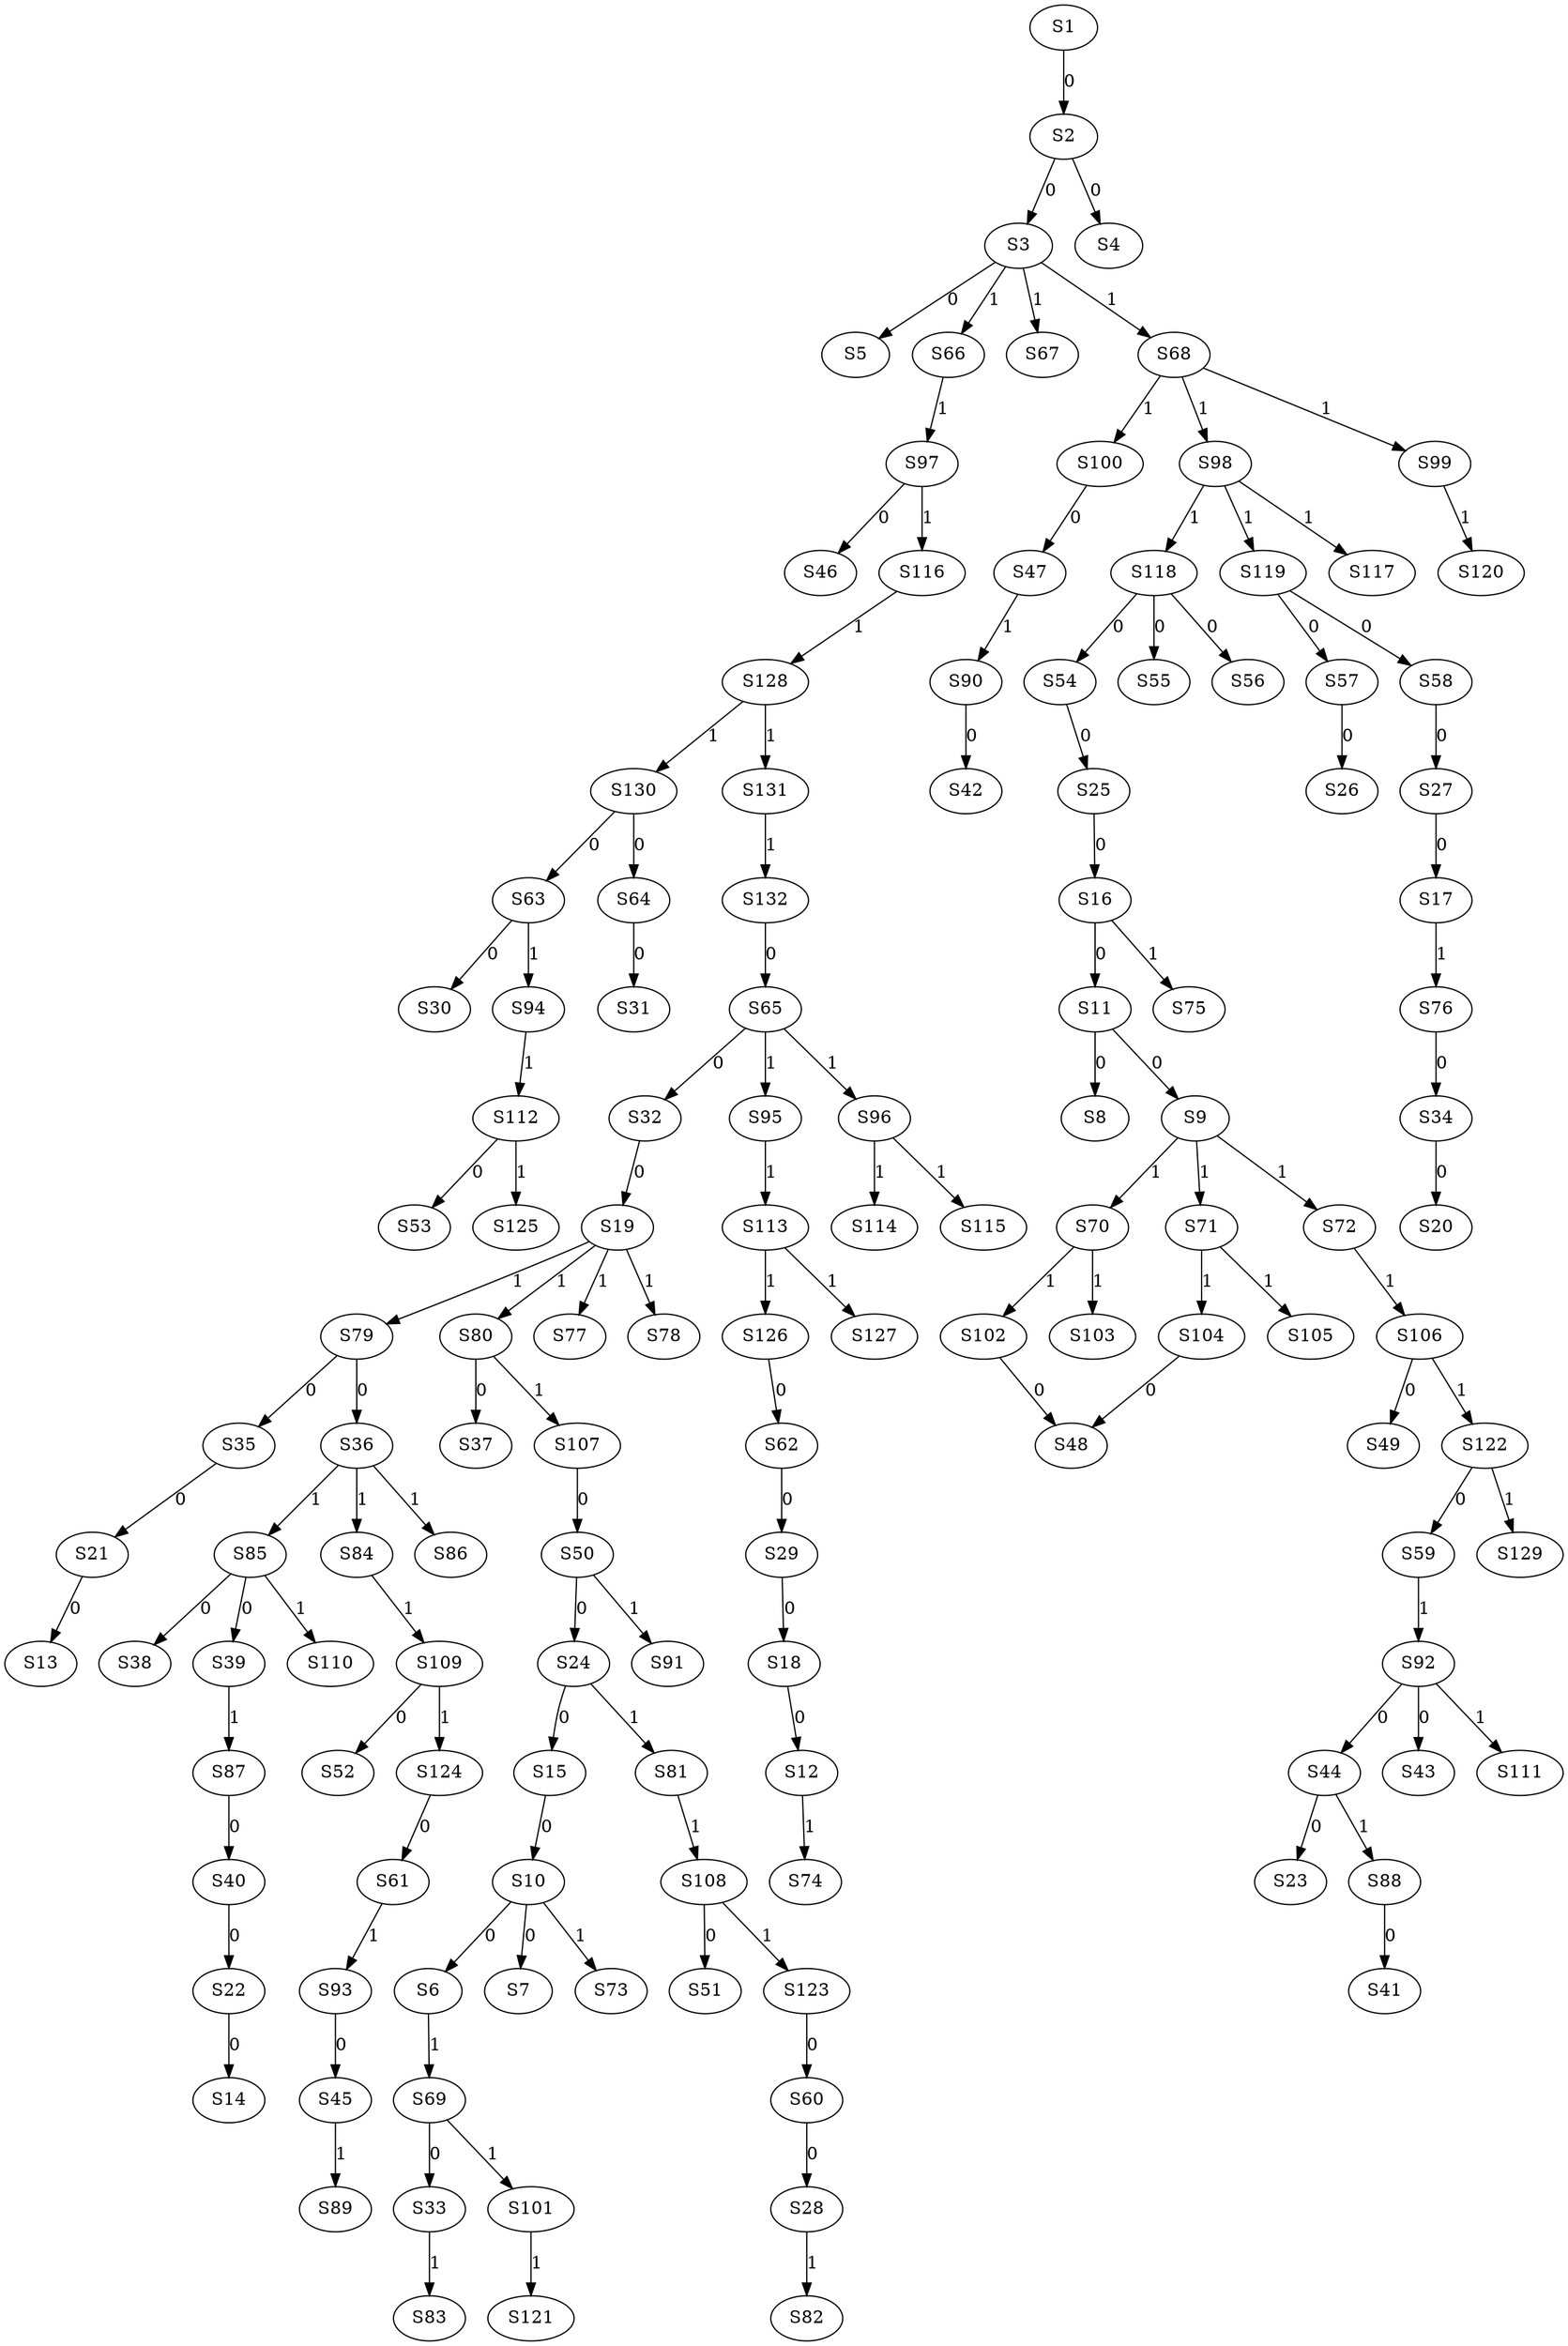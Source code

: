 strict digraph {
	S1 -> S2 [ label = 0 ];
	S2 -> S3 [ label = 0 ];
	S2 -> S4 [ label = 0 ];
	S3 -> S5 [ label = 0 ];
	S10 -> S6 [ label = 0 ];
	S10 -> S7 [ label = 0 ];
	S11 -> S8 [ label = 0 ];
	S11 -> S9 [ label = 0 ];
	S15 -> S10 [ label = 0 ];
	S16 -> S11 [ label = 0 ];
	S18 -> S12 [ label = 0 ];
	S21 -> S13 [ label = 0 ];
	S22 -> S14 [ label = 0 ];
	S24 -> S15 [ label = 0 ];
	S25 -> S16 [ label = 0 ];
	S27 -> S17 [ label = 0 ];
	S29 -> S18 [ label = 0 ];
	S32 -> S19 [ label = 0 ];
	S34 -> S20 [ label = 0 ];
	S35 -> S21 [ label = 0 ];
	S40 -> S22 [ label = 0 ];
	S44 -> S23 [ label = 0 ];
	S50 -> S24 [ label = 0 ];
	S54 -> S25 [ label = 0 ];
	S57 -> S26 [ label = 0 ];
	S58 -> S27 [ label = 0 ];
	S60 -> S28 [ label = 0 ];
	S62 -> S29 [ label = 0 ];
	S63 -> S30 [ label = 0 ];
	S64 -> S31 [ label = 0 ];
	S65 -> S32 [ label = 0 ];
	S69 -> S33 [ label = 0 ];
	S76 -> S34 [ label = 0 ];
	S79 -> S35 [ label = 0 ];
	S79 -> S36 [ label = 0 ];
	S80 -> S37 [ label = 0 ];
	S85 -> S38 [ label = 0 ];
	S85 -> S39 [ label = 0 ];
	S87 -> S40 [ label = 0 ];
	S88 -> S41 [ label = 0 ];
	S90 -> S42 [ label = 0 ];
	S92 -> S43 [ label = 0 ];
	S92 -> S44 [ label = 0 ];
	S93 -> S45 [ label = 0 ];
	S97 -> S46 [ label = 0 ];
	S100 -> S47 [ label = 0 ];
	S102 -> S48 [ label = 0 ];
	S106 -> S49 [ label = 0 ];
	S107 -> S50 [ label = 0 ];
	S108 -> S51 [ label = 0 ];
	S109 -> S52 [ label = 0 ];
	S112 -> S53 [ label = 0 ];
	S118 -> S54 [ label = 0 ];
	S118 -> S55 [ label = 0 ];
	S118 -> S56 [ label = 0 ];
	S119 -> S57 [ label = 0 ];
	S119 -> S58 [ label = 0 ];
	S122 -> S59 [ label = 0 ];
	S123 -> S60 [ label = 0 ];
	S124 -> S61 [ label = 0 ];
	S126 -> S62 [ label = 0 ];
	S130 -> S63 [ label = 0 ];
	S130 -> S64 [ label = 0 ];
	S132 -> S65 [ label = 0 ];
	S3 -> S66 [ label = 1 ];
	S3 -> S67 [ label = 1 ];
	S3 -> S68 [ label = 1 ];
	S6 -> S69 [ label = 1 ];
	S9 -> S70 [ label = 1 ];
	S9 -> S71 [ label = 1 ];
	S9 -> S72 [ label = 1 ];
	S10 -> S73 [ label = 1 ];
	S12 -> S74 [ label = 1 ];
	S16 -> S75 [ label = 1 ];
	S17 -> S76 [ label = 1 ];
	S19 -> S77 [ label = 1 ];
	S19 -> S78 [ label = 1 ];
	S19 -> S79 [ label = 1 ];
	S19 -> S80 [ label = 1 ];
	S24 -> S81 [ label = 1 ];
	S28 -> S82 [ label = 1 ];
	S33 -> S83 [ label = 1 ];
	S36 -> S84 [ label = 1 ];
	S36 -> S85 [ label = 1 ];
	S36 -> S86 [ label = 1 ];
	S39 -> S87 [ label = 1 ];
	S44 -> S88 [ label = 1 ];
	S45 -> S89 [ label = 1 ];
	S47 -> S90 [ label = 1 ];
	S50 -> S91 [ label = 1 ];
	S59 -> S92 [ label = 1 ];
	S61 -> S93 [ label = 1 ];
	S63 -> S94 [ label = 1 ];
	S65 -> S95 [ label = 1 ];
	S65 -> S96 [ label = 1 ];
	S66 -> S97 [ label = 1 ];
	S68 -> S98 [ label = 1 ];
	S68 -> S99 [ label = 1 ];
	S68 -> S100 [ label = 1 ];
	S69 -> S101 [ label = 1 ];
	S70 -> S102 [ label = 1 ];
	S70 -> S103 [ label = 1 ];
	S71 -> S104 [ label = 1 ];
	S71 -> S105 [ label = 1 ];
	S72 -> S106 [ label = 1 ];
	S80 -> S107 [ label = 1 ];
	S81 -> S108 [ label = 1 ];
	S84 -> S109 [ label = 1 ];
	S85 -> S110 [ label = 1 ];
	S92 -> S111 [ label = 1 ];
	S94 -> S112 [ label = 1 ];
	S95 -> S113 [ label = 1 ];
	S96 -> S114 [ label = 1 ];
	S96 -> S115 [ label = 1 ];
	S97 -> S116 [ label = 1 ];
	S98 -> S117 [ label = 1 ];
	S98 -> S118 [ label = 1 ];
	S98 -> S119 [ label = 1 ];
	S99 -> S120 [ label = 1 ];
	S101 -> S121 [ label = 1 ];
	S106 -> S122 [ label = 1 ];
	S108 -> S123 [ label = 1 ];
	S109 -> S124 [ label = 1 ];
	S112 -> S125 [ label = 1 ];
	S113 -> S126 [ label = 1 ];
	S113 -> S127 [ label = 1 ];
	S116 -> S128 [ label = 1 ];
	S122 -> S129 [ label = 1 ];
	S128 -> S130 [ label = 1 ];
	S128 -> S131 [ label = 1 ];
	S131 -> S132 [ label = 1 ];
	S104 -> S48 [ label = 0 ];
}